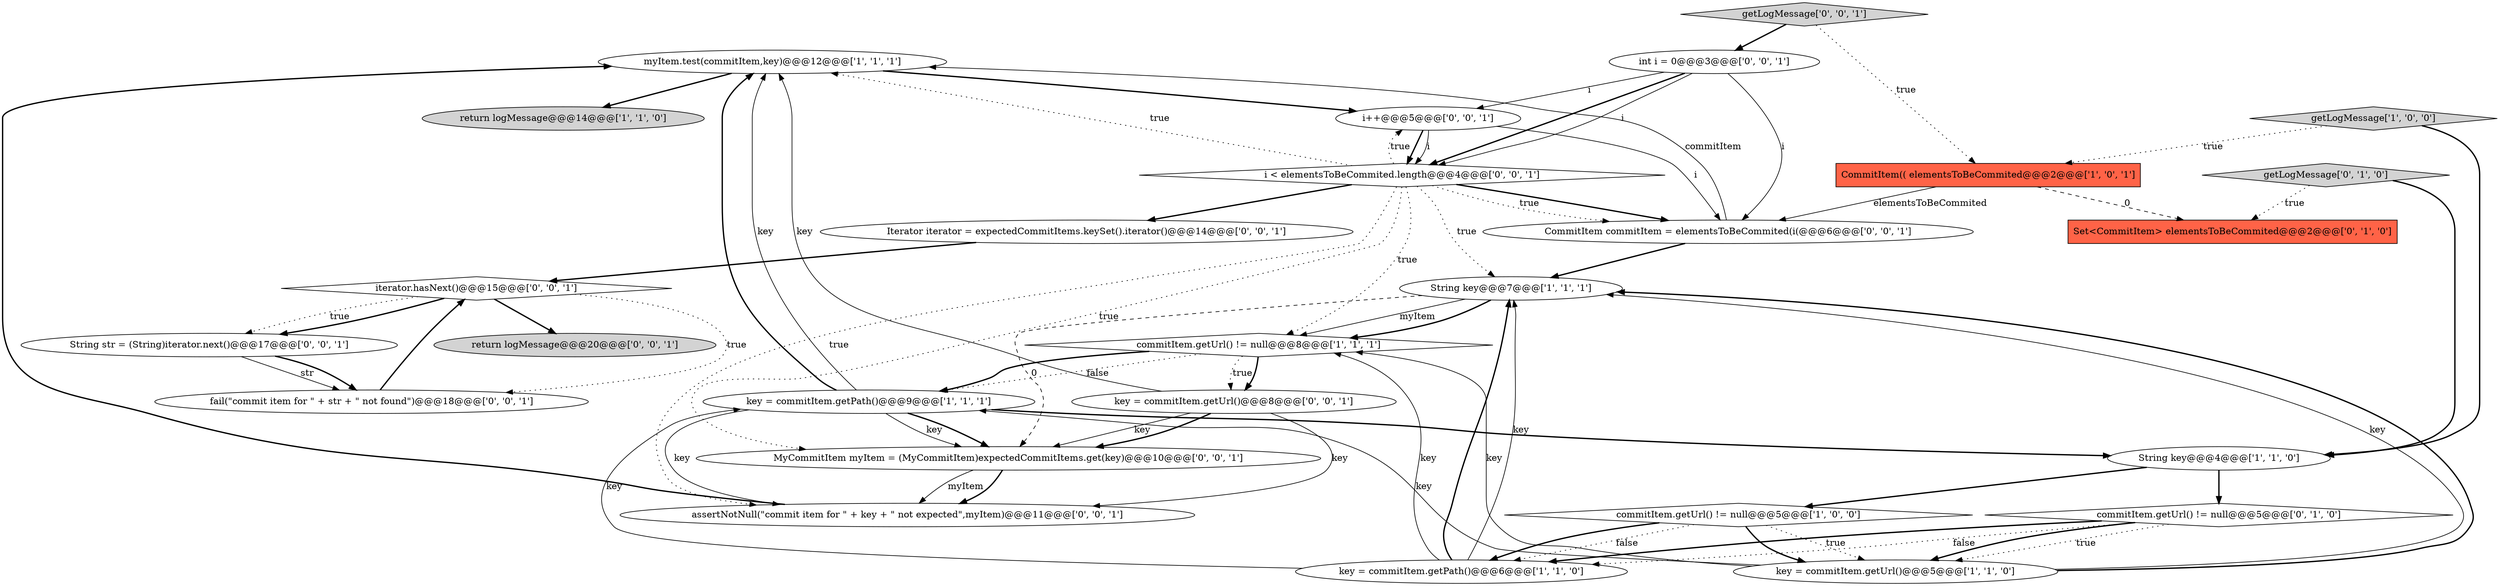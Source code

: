 digraph {
8 [style = filled, label = "return logMessage@@@14@@@['1', '1', '0']", fillcolor = lightgray, shape = ellipse image = "AAA0AAABBB1BBB"];
2 [style = filled, label = "commitItem.getUrl() != null@@@8@@@['1', '1', '1']", fillcolor = white, shape = diamond image = "AAA0AAABBB1BBB"];
12 [style = filled, label = "getLogMessage['0', '1', '0']", fillcolor = lightgray, shape = diamond image = "AAA0AAABBB2BBB"];
26 [style = filled, label = "assertNotNull(\"commit item for \" + key + \" not expected\",myItem)@@@11@@@['0', '0', '1']", fillcolor = white, shape = ellipse image = "AAA0AAABBB3BBB"];
14 [style = filled, label = "key = commitItem.getUrl()@@@8@@@['0', '0', '1']", fillcolor = white, shape = ellipse image = "AAA0AAABBB3BBB"];
19 [style = filled, label = "CommitItem commitItem = elementsToBeCommited(i(@@@6@@@['0', '0', '1']", fillcolor = white, shape = ellipse image = "AAA0AAABBB3BBB"];
7 [style = filled, label = "String key@@@7@@@['1', '1', '1']", fillcolor = white, shape = ellipse image = "AAA0AAABBB1BBB"];
0 [style = filled, label = "commitItem.getUrl() != null@@@5@@@['1', '0', '0']", fillcolor = white, shape = diamond image = "AAA0AAABBB1BBB"];
22 [style = filled, label = "i < elementsToBeCommited.length@@@4@@@['0', '0', '1']", fillcolor = white, shape = diamond image = "AAA0AAABBB3BBB"];
25 [style = filled, label = "iterator.hasNext()@@@15@@@['0', '0', '1']", fillcolor = white, shape = diamond image = "AAA0AAABBB3BBB"];
21 [style = filled, label = "int i = 0@@@3@@@['0', '0', '1']", fillcolor = white, shape = ellipse image = "AAA0AAABBB3BBB"];
20 [style = filled, label = "getLogMessage['0', '0', '1']", fillcolor = lightgray, shape = diamond image = "AAA0AAABBB3BBB"];
9 [style = filled, label = "key = commitItem.getPath()@@@9@@@['1', '1', '1']", fillcolor = white, shape = ellipse image = "AAA0AAABBB1BBB"];
4 [style = filled, label = "key = commitItem.getPath()@@@6@@@['1', '1', '0']", fillcolor = white, shape = ellipse image = "AAA0AAABBB1BBB"];
15 [style = filled, label = "fail(\"commit item for \" + str + \" not found\")@@@18@@@['0', '0', '1']", fillcolor = white, shape = ellipse image = "AAA0AAABBB3BBB"];
17 [style = filled, label = "i++@@@5@@@['0', '0', '1']", fillcolor = white, shape = ellipse image = "AAA0AAABBB3BBB"];
5 [style = filled, label = "myItem.test(commitItem,key)@@@12@@@['1', '1', '1']", fillcolor = white, shape = ellipse image = "AAA0AAABBB1BBB"];
3 [style = filled, label = "CommitItem(( elementsToBeCommited@@@2@@@['1', '0', '1']", fillcolor = tomato, shape = box image = "AAA0AAABBB1BBB"];
10 [style = filled, label = "String key@@@4@@@['1', '1', '0']", fillcolor = white, shape = ellipse image = "AAA0AAABBB1BBB"];
23 [style = filled, label = "Iterator iterator = expectedCommitItems.keySet().iterator()@@@14@@@['0', '0', '1']", fillcolor = white, shape = ellipse image = "AAA0AAABBB3BBB"];
6 [style = filled, label = "key = commitItem.getUrl()@@@5@@@['1', '1', '0']", fillcolor = white, shape = ellipse image = "AAA0AAABBB1BBB"];
1 [style = filled, label = "getLogMessage['1', '0', '0']", fillcolor = lightgray, shape = diamond image = "AAA0AAABBB1BBB"];
24 [style = filled, label = "MyCommitItem myItem = (MyCommitItem)expectedCommitItems.get(key)@@@10@@@['0', '0', '1']", fillcolor = white, shape = ellipse image = "AAA0AAABBB3BBB"];
13 [style = filled, label = "Set<CommitItem> elementsToBeCommited@@@2@@@['0', '1', '0']", fillcolor = tomato, shape = box image = "AAA1AAABBB2BBB"];
18 [style = filled, label = "String str = (String)iterator.next()@@@17@@@['0', '0', '1']", fillcolor = white, shape = ellipse image = "AAA0AAABBB3BBB"];
11 [style = filled, label = "commitItem.getUrl() != null@@@5@@@['0', '1', '0']", fillcolor = white, shape = diamond image = "AAA0AAABBB2BBB"];
16 [style = filled, label = "return logMessage@@@20@@@['0', '0', '1']", fillcolor = lightgray, shape = ellipse image = "AAA0AAABBB3BBB"];
0->6 [style = bold, label=""];
20->3 [style = dotted, label="true"];
22->19 [style = bold, label=""];
11->4 [style = bold, label=""];
0->6 [style = dotted, label="true"];
23->25 [style = bold, label=""];
14->24 [style = solid, label="key"];
4->7 [style = bold, label=""];
0->4 [style = bold, label=""];
5->8 [style = bold, label=""];
1->10 [style = bold, label=""];
22->19 [style = dotted, label="true"];
21->22 [style = bold, label=""];
25->18 [style = dotted, label="true"];
9->24 [style = solid, label="key"];
7->24 [style = dashed, label="0"];
6->9 [style = solid, label="key"];
14->5 [style = solid, label="key"];
24->26 [style = solid, label="myItem"];
11->4 [style = dotted, label="false"];
12->13 [style = dotted, label="true"];
7->2 [style = solid, label="myItem"];
10->11 [style = bold, label=""];
14->24 [style = bold, label=""];
25->15 [style = dotted, label="true"];
11->6 [style = bold, label=""];
25->18 [style = bold, label=""];
6->2 [style = solid, label="key"];
2->14 [style = dotted, label="true"];
3->13 [style = dashed, label="0"];
22->7 [style = dotted, label="true"];
5->17 [style = bold, label=""];
22->2 [style = dotted, label="true"];
20->21 [style = bold, label=""];
12->10 [style = bold, label=""];
2->9 [style = bold, label=""];
9->24 [style = bold, label=""];
1->3 [style = dotted, label="true"];
25->16 [style = bold, label=""];
26->5 [style = bold, label=""];
22->24 [style = dotted, label="true"];
18->15 [style = solid, label="str"];
18->15 [style = bold, label=""];
11->6 [style = dotted, label="true"];
14->26 [style = solid, label="key"];
9->26 [style = solid, label="key"];
6->7 [style = solid, label="key"];
4->9 [style = solid, label="key"];
3->19 [style = solid, label="elementsToBeCommited"];
21->17 [style = solid, label="i"];
17->19 [style = solid, label="i"];
4->2 [style = solid, label="key"];
21->22 [style = solid, label="i"];
19->5 [style = solid, label="commitItem"];
2->14 [style = bold, label=""];
22->5 [style = dotted, label="true"];
17->22 [style = bold, label=""];
22->23 [style = bold, label=""];
19->7 [style = bold, label=""];
6->7 [style = bold, label=""];
4->7 [style = solid, label="key"];
15->25 [style = bold, label=""];
21->19 [style = solid, label="i"];
17->22 [style = solid, label="i"];
0->4 [style = dotted, label="false"];
9->5 [style = bold, label=""];
24->26 [style = bold, label=""];
22->17 [style = dotted, label="true"];
2->9 [style = dotted, label="false"];
9->5 [style = solid, label="key"];
10->0 [style = bold, label=""];
9->10 [style = bold, label=""];
22->26 [style = dotted, label="true"];
7->2 [style = bold, label=""];
}
